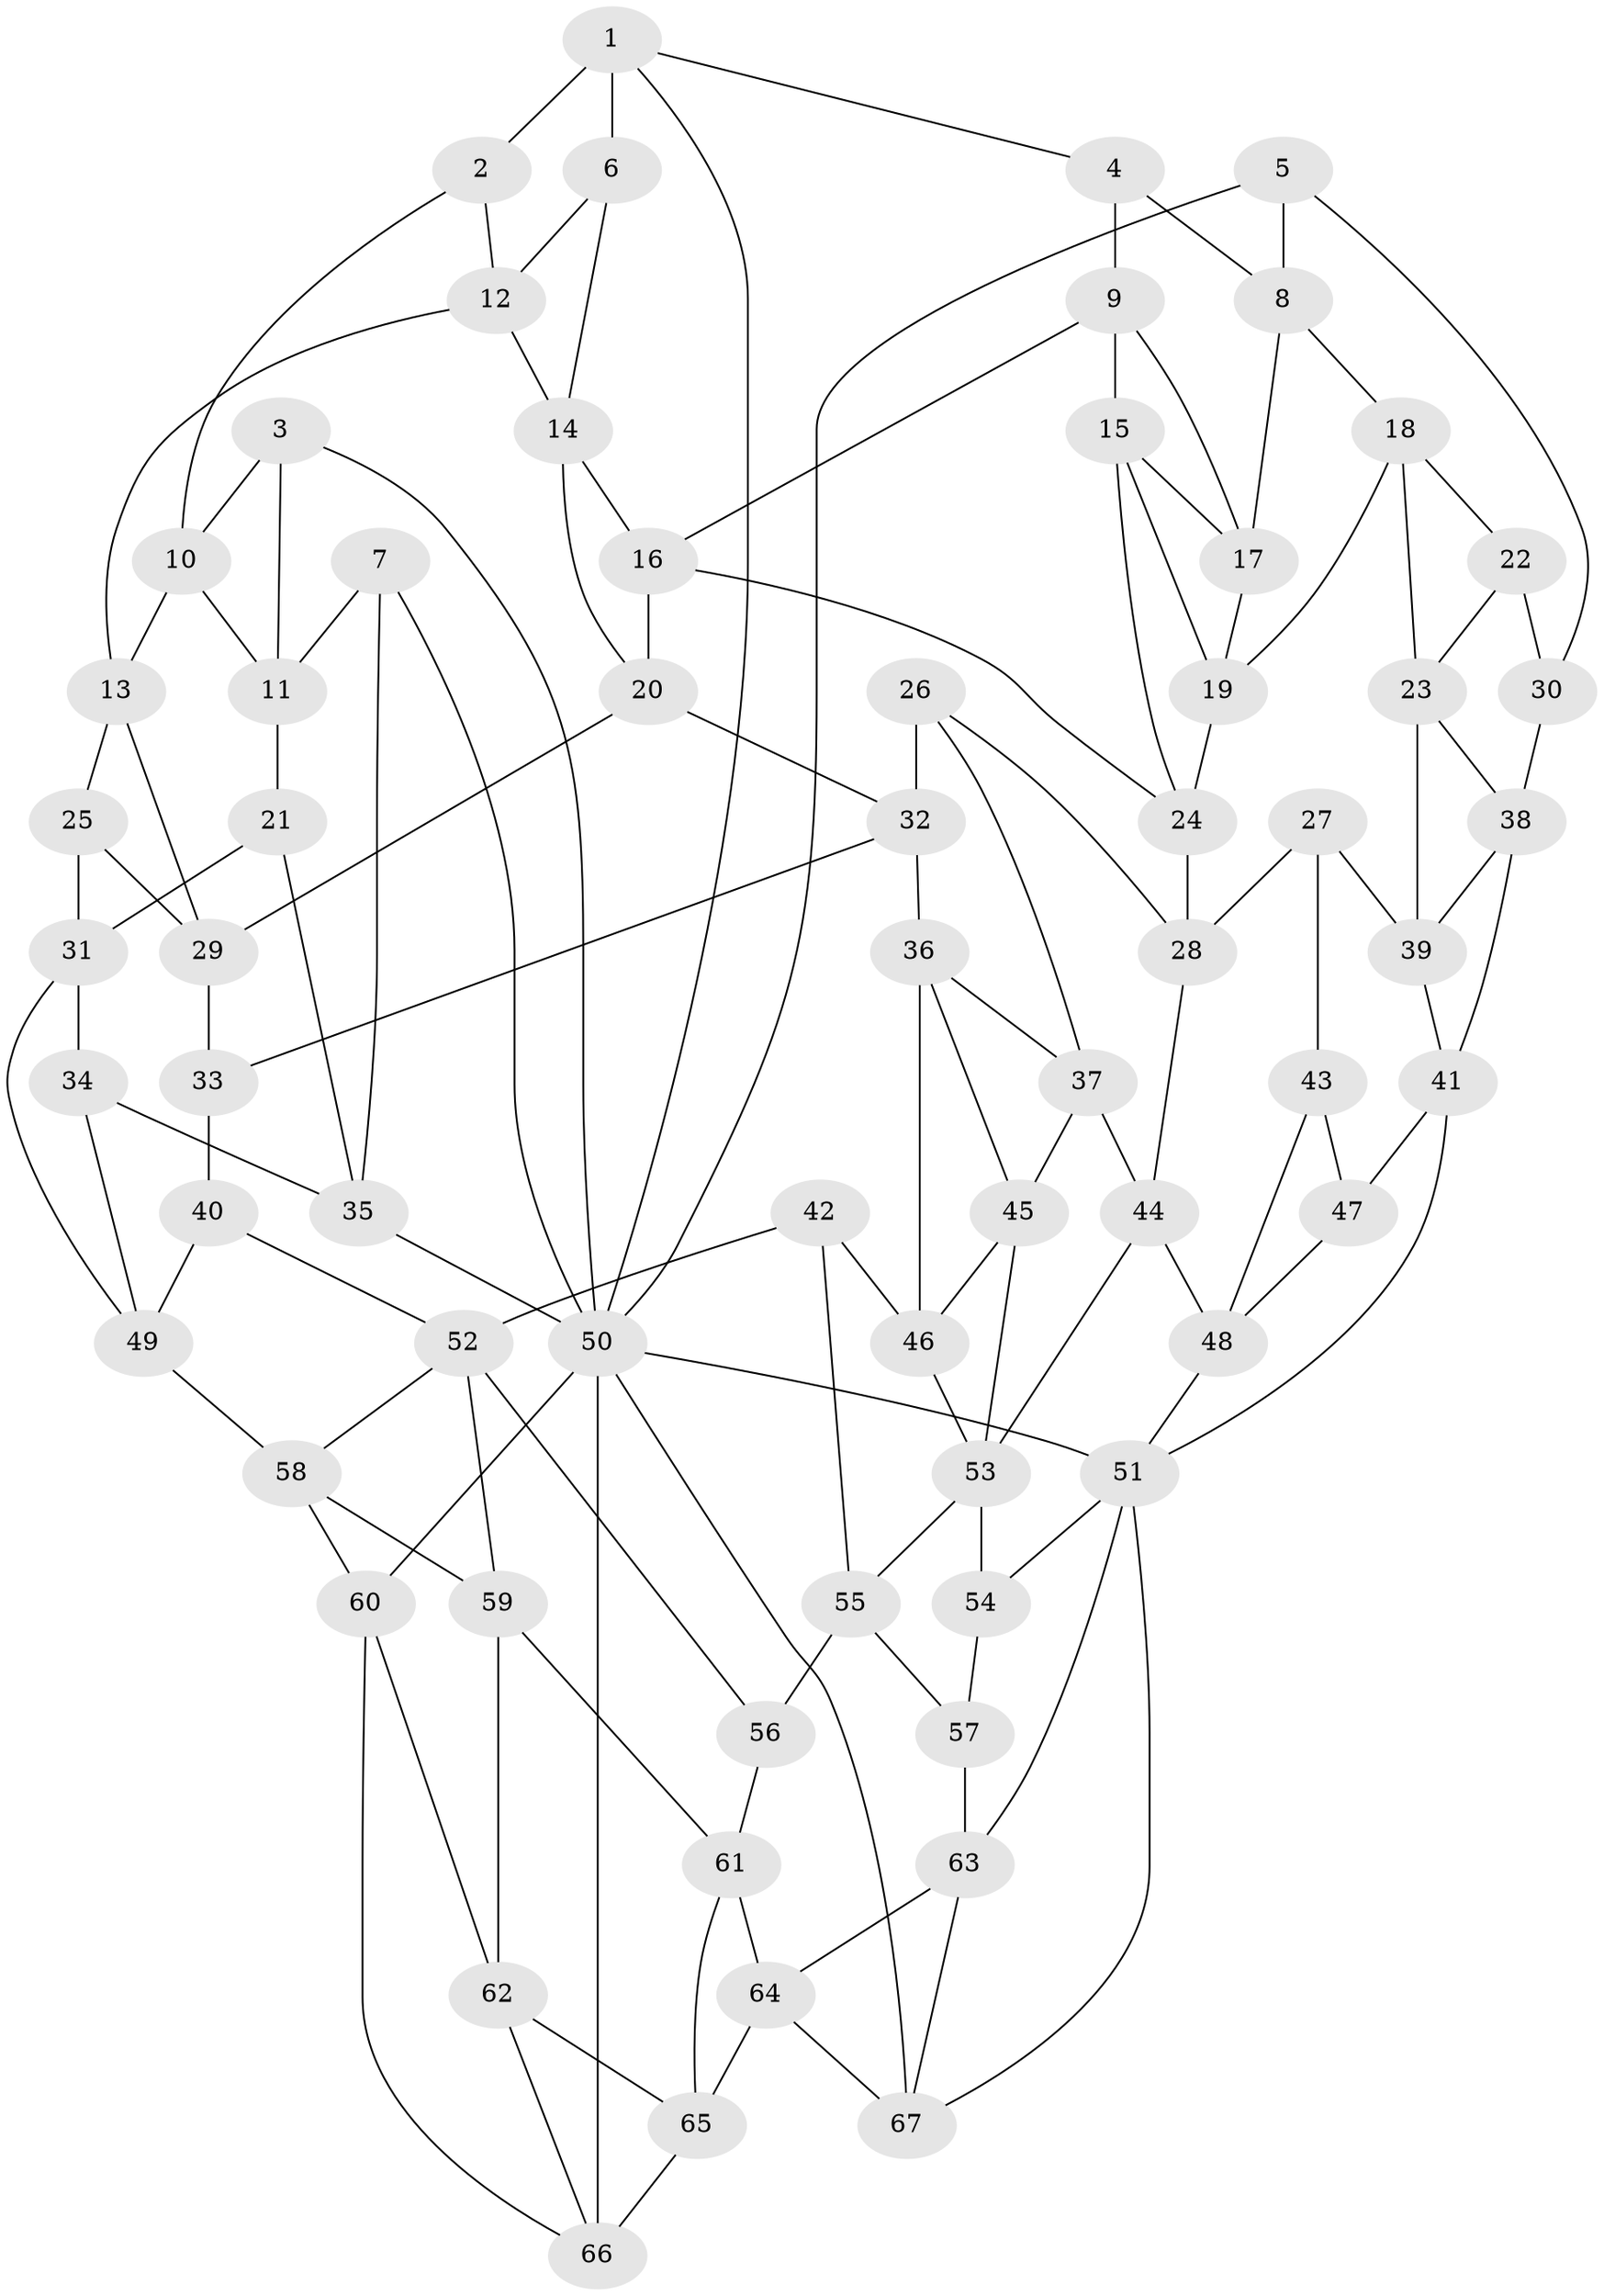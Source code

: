 // original degree distribution, {3: 0.015037593984962405, 4: 0.24060150375939848, 6: 0.21804511278195488, 5: 0.5263157894736842}
// Generated by graph-tools (version 1.1) at 2025/27/03/09/25 03:27:07]
// undirected, 67 vertices, 128 edges
graph export_dot {
graph [start="1"]
  node [color=gray90,style=filled];
  1;
  2;
  3;
  4;
  5;
  6;
  7;
  8;
  9;
  10;
  11;
  12;
  13;
  14;
  15;
  16;
  17;
  18;
  19;
  20;
  21;
  22;
  23;
  24;
  25;
  26;
  27;
  28;
  29;
  30;
  31;
  32;
  33;
  34;
  35;
  36;
  37;
  38;
  39;
  40;
  41;
  42;
  43;
  44;
  45;
  46;
  47;
  48;
  49;
  50;
  51;
  52;
  53;
  54;
  55;
  56;
  57;
  58;
  59;
  60;
  61;
  62;
  63;
  64;
  65;
  66;
  67;
  1 -- 2 [weight=1.0];
  1 -- 4 [weight=1.0];
  1 -- 6 [weight=2.0];
  1 -- 50 [weight=1.0];
  2 -- 10 [weight=1.0];
  2 -- 12 [weight=1.0];
  3 -- 10 [weight=1.0];
  3 -- 11 [weight=1.0];
  3 -- 50 [weight=1.0];
  4 -- 8 [weight=1.0];
  4 -- 9 [weight=1.0];
  5 -- 8 [weight=1.0];
  5 -- 30 [weight=1.0];
  5 -- 50 [weight=1.0];
  6 -- 12 [weight=1.0];
  6 -- 14 [weight=1.0];
  7 -- 11 [weight=1.0];
  7 -- 35 [weight=1.0];
  7 -- 50 [weight=1.0];
  8 -- 17 [weight=1.0];
  8 -- 18 [weight=1.0];
  9 -- 15 [weight=1.0];
  9 -- 16 [weight=1.0];
  9 -- 17 [weight=1.0];
  10 -- 11 [weight=1.0];
  10 -- 13 [weight=1.0];
  11 -- 21 [weight=1.0];
  12 -- 13 [weight=1.0];
  12 -- 14 [weight=1.0];
  13 -- 25 [weight=1.0];
  13 -- 29 [weight=1.0];
  14 -- 16 [weight=1.0];
  14 -- 20 [weight=1.0];
  15 -- 17 [weight=1.0];
  15 -- 19 [weight=1.0];
  15 -- 24 [weight=1.0];
  16 -- 20 [weight=1.0];
  16 -- 24 [weight=1.0];
  17 -- 19 [weight=1.0];
  18 -- 19 [weight=1.0];
  18 -- 22 [weight=1.0];
  18 -- 23 [weight=1.0];
  19 -- 24 [weight=1.0];
  20 -- 29 [weight=1.0];
  20 -- 32 [weight=1.0];
  21 -- 31 [weight=1.0];
  21 -- 35 [weight=1.0];
  22 -- 23 [weight=1.0];
  22 -- 30 [weight=2.0];
  23 -- 38 [weight=1.0];
  23 -- 39 [weight=1.0];
  24 -- 28 [weight=1.0];
  25 -- 29 [weight=1.0];
  25 -- 31 [weight=1.0];
  26 -- 28 [weight=1.0];
  26 -- 32 [weight=1.0];
  26 -- 37 [weight=1.0];
  27 -- 28 [weight=1.0];
  27 -- 39 [weight=1.0];
  27 -- 43 [weight=1.0];
  28 -- 44 [weight=1.0];
  29 -- 33 [weight=1.0];
  30 -- 38 [weight=1.0];
  31 -- 34 [weight=1.0];
  31 -- 49 [weight=1.0];
  32 -- 33 [weight=1.0];
  32 -- 36 [weight=1.0];
  33 -- 40 [weight=2.0];
  34 -- 35 [weight=1.0];
  34 -- 49 [weight=1.0];
  35 -- 50 [weight=1.0];
  36 -- 37 [weight=1.0];
  36 -- 45 [weight=1.0];
  36 -- 46 [weight=1.0];
  37 -- 44 [weight=1.0];
  37 -- 45 [weight=1.0];
  38 -- 39 [weight=1.0];
  38 -- 41 [weight=1.0];
  39 -- 41 [weight=1.0];
  40 -- 49 [weight=1.0];
  40 -- 52 [weight=1.0];
  41 -- 47 [weight=1.0];
  41 -- 51 [weight=1.0];
  42 -- 46 [weight=1.0];
  42 -- 52 [weight=2.0];
  42 -- 55 [weight=1.0];
  43 -- 47 [weight=2.0];
  43 -- 48 [weight=1.0];
  44 -- 48 [weight=1.0];
  44 -- 53 [weight=1.0];
  45 -- 46 [weight=1.0];
  45 -- 53 [weight=1.0];
  46 -- 53 [weight=1.0];
  47 -- 48 [weight=1.0];
  48 -- 51 [weight=1.0];
  49 -- 58 [weight=1.0];
  50 -- 51 [weight=1.0];
  50 -- 60 [weight=1.0];
  50 -- 66 [weight=2.0];
  50 -- 67 [weight=1.0];
  51 -- 54 [weight=1.0];
  51 -- 63 [weight=1.0];
  51 -- 67 [weight=1.0];
  52 -- 56 [weight=1.0];
  52 -- 58 [weight=1.0];
  52 -- 59 [weight=1.0];
  53 -- 54 [weight=2.0];
  53 -- 55 [weight=1.0];
  54 -- 57 [weight=1.0];
  55 -- 56 [weight=1.0];
  55 -- 57 [weight=1.0];
  56 -- 61 [weight=1.0];
  57 -- 63 [weight=1.0];
  58 -- 59 [weight=1.0];
  58 -- 60 [weight=1.0];
  59 -- 61 [weight=1.0];
  59 -- 62 [weight=1.0];
  60 -- 62 [weight=1.0];
  60 -- 66 [weight=1.0];
  61 -- 64 [weight=1.0];
  61 -- 65 [weight=1.0];
  62 -- 65 [weight=1.0];
  62 -- 66 [weight=1.0];
  63 -- 64 [weight=1.0];
  63 -- 67 [weight=1.0];
  64 -- 65 [weight=1.0];
  64 -- 67 [weight=1.0];
  65 -- 66 [weight=1.0];
}
